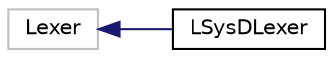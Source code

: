 digraph "Graphical Class Hierarchy"
{
 // LATEX_PDF_SIZE
  edge [fontname="Helvetica",fontsize="10",labelfontname="Helvetica",labelfontsize="10"];
  node [fontname="Helvetica",fontsize="10",shape=record];
  rankdir="LR";
  Node124 [label="Lexer",height=0.2,width=0.4,color="grey75", fillcolor="white", style="filled",tooltip=" "];
  Node124 -> Node0 [dir="back",color="midnightblue",fontsize="10",style="solid",fontname="Helvetica"];
  Node0 [label="LSysDLexer",height=0.2,width=0.4,color="black", fillcolor="white", style="filled",URL="$classLSysDLexer.html",tooltip=" "];
}
